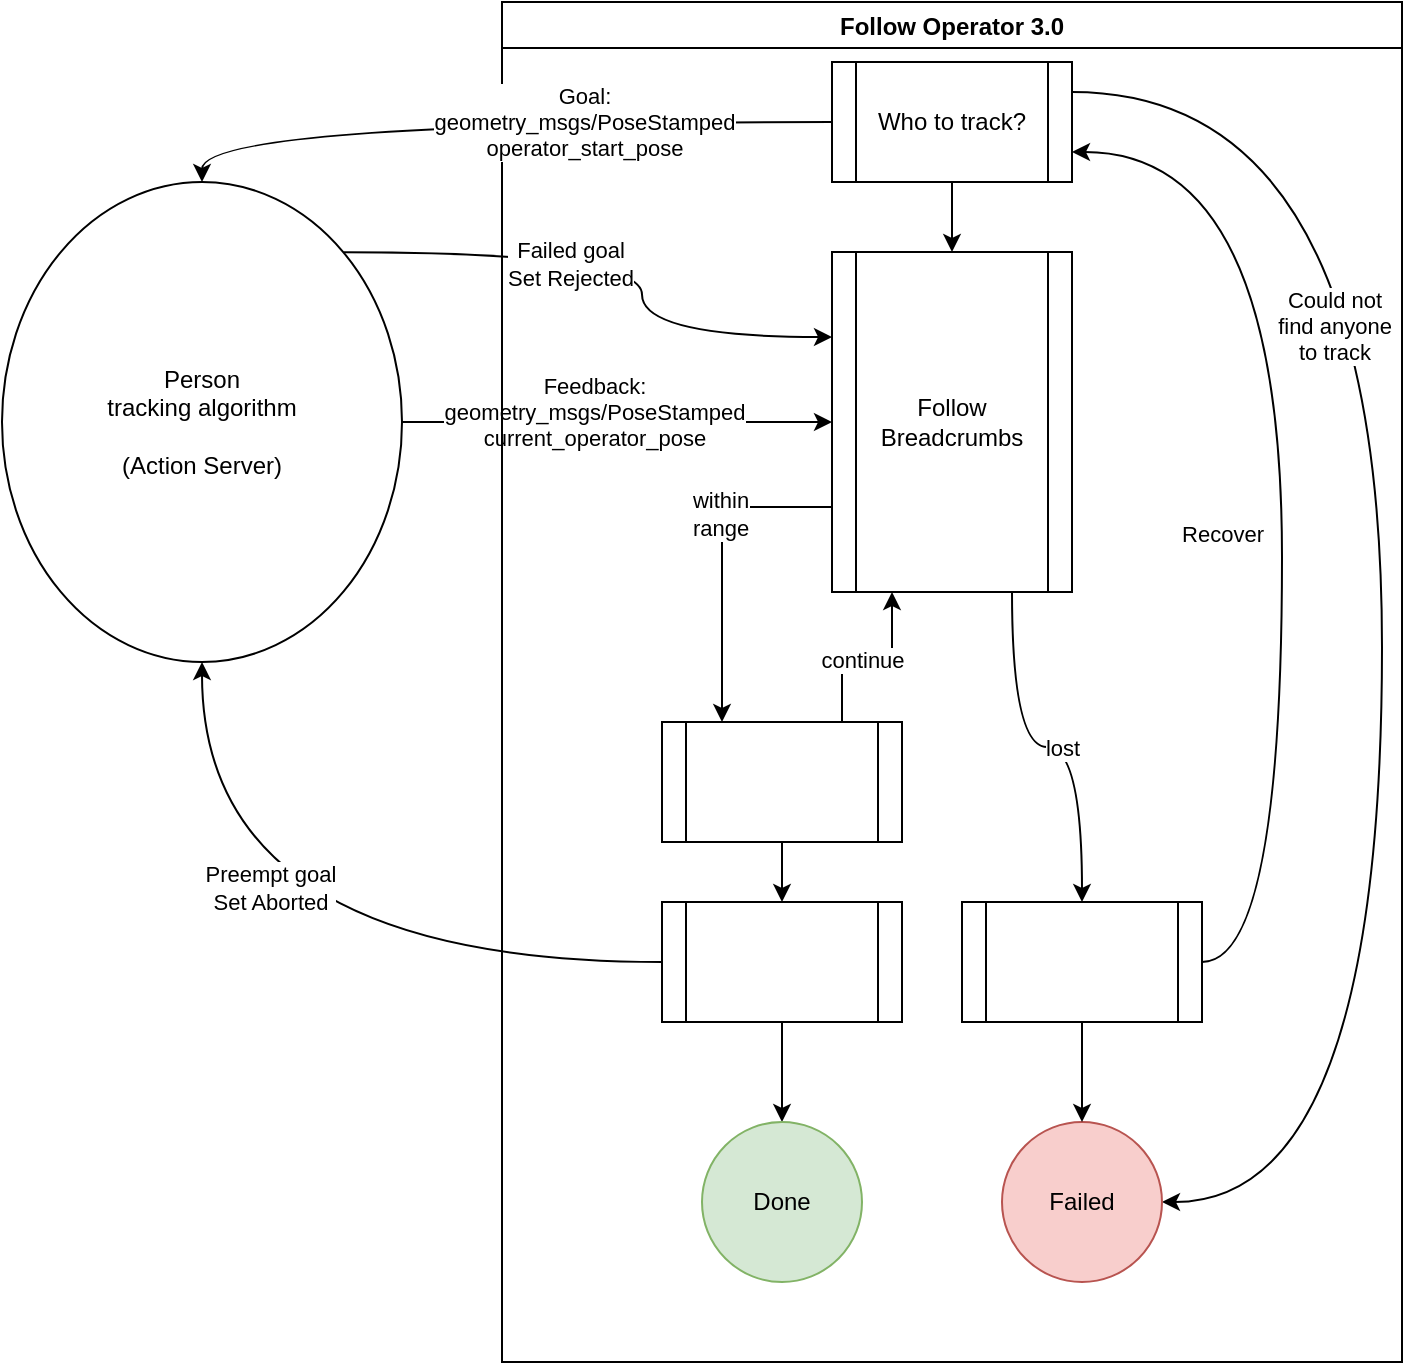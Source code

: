 <mxfile version="16.6.4" type="device"><diagram id="E8li6YqOU0OpZDKQJUov" name="Page-1"><mxGraphModel dx="931" dy="555" grid="1" gridSize="10" guides="1" tooltips="1" connect="1" arrows="1" fold="1" page="1" pageScale="1" pageWidth="850" pageHeight="1100" math="0" shadow="0"><root><mxCell id="0"/><mxCell id="1" parent="0"/><mxCell id="k1kBrWboP6i3bYOVSXGd-8" style="edgeStyle=orthogonalEdgeStyle;orthogonalLoop=1;jettySize=auto;html=1;exitX=1;exitY=0.5;exitDx=0;exitDy=0;rounded=0;" edge="1" parent="1" source="k1kBrWboP6i3bYOVSXGd-1" target="k1kBrWboP6i3bYOVSXGd-7"><mxGeometry relative="1" as="geometry"/></mxCell><mxCell id="k1kBrWboP6i3bYOVSXGd-9" value="Feedback:&lt;br&gt;geometry_msgs/PoseStamped&lt;br&gt;current_operator_pose" style="edgeLabel;html=1;align=center;verticalAlign=middle;resizable=0;points=[];" vertex="1" connectable="0" parent="k1kBrWboP6i3bYOVSXGd-8"><mxGeometry x="-0.183" y="1" relative="1" as="geometry"><mxPoint x="8" y="-4" as="offset"/></mxGeometry></mxCell><mxCell id="k1kBrWboP6i3bYOVSXGd-34" style="edgeStyle=orthogonalEdgeStyle;curved=1;orthogonalLoop=1;jettySize=auto;html=1;exitX=1;exitY=0;exitDx=0;exitDy=0;entryX=0;entryY=0.25;entryDx=0;entryDy=0;" edge="1" parent="1" source="k1kBrWboP6i3bYOVSXGd-1" target="k1kBrWboP6i3bYOVSXGd-7"><mxGeometry relative="1" as="geometry"><Array as="points"><mxPoint x="360" y="255"/><mxPoint x="360" y="297"/></Array></mxGeometry></mxCell><mxCell id="k1kBrWboP6i3bYOVSXGd-35" value="Failed goal&lt;br&gt;Set Rejected" style="edgeLabel;html=1;align=center;verticalAlign=middle;resizable=0;points=[];" vertex="1" connectable="0" parent="k1kBrWboP6i3bYOVSXGd-34"><mxGeometry x="-0.213" y="-6" relative="1" as="geometry"><mxPoint as="offset"/></mxGeometry></mxCell><mxCell id="k1kBrWboP6i3bYOVSXGd-1" value="Person&lt;br&gt;tracking algorithm&lt;br&gt;&lt;br&gt;(Action Server)" style="ellipse;whiteSpace=wrap;html=1;" vertex="1" parent="1"><mxGeometry x="40" y="220" width="200" height="240" as="geometry"/></mxCell><mxCell id="k1kBrWboP6i3bYOVSXGd-2" value="Follow Operator 3.0" style="swimlane;" vertex="1" parent="1"><mxGeometry x="290" y="130" width="450" height="680" as="geometry"/></mxCell><mxCell id="k1kBrWboP6i3bYOVSXGd-10" style="edgeStyle=orthogonalEdgeStyle;rounded=0;orthogonalLoop=1;jettySize=auto;html=1;exitX=0.5;exitY=1;exitDx=0;exitDy=0;" edge="1" parent="k1kBrWboP6i3bYOVSXGd-2" source="k1kBrWboP6i3bYOVSXGd-3" target="k1kBrWboP6i3bYOVSXGd-7"><mxGeometry relative="1" as="geometry"/></mxCell><mxCell id="k1kBrWboP6i3bYOVSXGd-30" style="edgeStyle=orthogonalEdgeStyle;curved=1;orthogonalLoop=1;jettySize=auto;html=1;exitX=1;exitY=0.25;exitDx=0;exitDy=0;entryX=1;entryY=0.5;entryDx=0;entryDy=0;" edge="1" parent="k1kBrWboP6i3bYOVSXGd-2" source="k1kBrWboP6i3bYOVSXGd-3" target="k1kBrWboP6i3bYOVSXGd-20"><mxGeometry relative="1" as="geometry"><Array as="points"><mxPoint x="440" y="45"/><mxPoint x="440" y="600"/></Array></mxGeometry></mxCell><mxCell id="k1kBrWboP6i3bYOVSXGd-31" value="Could not&lt;br&gt;find anyone&lt;br&gt;to track" style="edgeLabel;html=1;align=center;verticalAlign=middle;resizable=0;points=[];" vertex="1" connectable="0" parent="k1kBrWboP6i3bYOVSXGd-30"><mxGeometry x="-0.336" y="-24" relative="1" as="geometry"><mxPoint as="offset"/></mxGeometry></mxCell><mxCell id="k1kBrWboP6i3bYOVSXGd-3" value="Who to track?" style="shape=process;whiteSpace=wrap;html=1;backgroundOutline=1;" vertex="1" parent="k1kBrWboP6i3bYOVSXGd-2"><mxGeometry x="165" y="30" width="120" height="60" as="geometry"/></mxCell><mxCell id="k1kBrWboP6i3bYOVSXGd-13" style="edgeStyle=orthogonalEdgeStyle;rounded=0;orthogonalLoop=1;jettySize=auto;html=1;exitX=0;exitY=0.75;exitDx=0;exitDy=0;entryX=0.25;entryY=0;entryDx=0;entryDy=0;" edge="1" parent="k1kBrWboP6i3bYOVSXGd-2" source="k1kBrWboP6i3bYOVSXGd-7" target="k1kBrWboP6i3bYOVSXGd-11"><mxGeometry relative="1" as="geometry"/></mxCell><mxCell id="k1kBrWboP6i3bYOVSXGd-15" value="within&lt;br&gt;range" style="edgeLabel;html=1;align=center;verticalAlign=middle;resizable=0;points=[];" vertex="1" connectable="0" parent="k1kBrWboP6i3bYOVSXGd-13"><mxGeometry x="-0.28" y="-1" relative="1" as="geometry"><mxPoint as="offset"/></mxGeometry></mxCell><mxCell id="k1kBrWboP6i3bYOVSXGd-26" style="edgeStyle=orthogonalEdgeStyle;curved=1;orthogonalLoop=1;jettySize=auto;html=1;exitX=0.75;exitY=1;exitDx=0;exitDy=0;entryX=0.5;entryY=0;entryDx=0;entryDy=0;" edge="1" parent="k1kBrWboP6i3bYOVSXGd-2" source="k1kBrWboP6i3bYOVSXGd-7" target="k1kBrWboP6i3bYOVSXGd-24"><mxGeometry relative="1" as="geometry"/></mxCell><mxCell id="k1kBrWboP6i3bYOVSXGd-27" value="lost" style="edgeLabel;html=1;align=center;verticalAlign=middle;resizable=0;points=[];" vertex="1" connectable="0" parent="k1kBrWboP6i3bYOVSXGd-26"><mxGeometry x="0.072" relative="1" as="geometry"><mxPoint as="offset"/></mxGeometry></mxCell><mxCell id="k1kBrWboP6i3bYOVSXGd-7" value="Follow Breadcrumbs" style="shape=process;whiteSpace=wrap;html=1;backgroundOutline=1;labelBackgroundColor=default;" vertex="1" parent="k1kBrWboP6i3bYOVSXGd-2"><mxGeometry x="165" y="125" width="120" height="170" as="geometry"/></mxCell><mxCell id="k1kBrWboP6i3bYOVSXGd-14" style="edgeStyle=orthogonalEdgeStyle;rounded=0;orthogonalLoop=1;jettySize=auto;html=1;exitX=0.75;exitY=0;exitDx=0;exitDy=0;entryX=0.25;entryY=1;entryDx=0;entryDy=0;" edge="1" parent="k1kBrWboP6i3bYOVSXGd-2" source="k1kBrWboP6i3bYOVSXGd-11" target="k1kBrWboP6i3bYOVSXGd-7"><mxGeometry relative="1" as="geometry"/></mxCell><mxCell id="k1kBrWboP6i3bYOVSXGd-16" value="continue" style="edgeLabel;html=1;align=center;verticalAlign=middle;resizable=0;points=[];" vertex="1" connectable="0" parent="k1kBrWboP6i3bYOVSXGd-14"><mxGeometry x="0.342" y="-1" relative="1" as="geometry"><mxPoint x="-16" y="4" as="offset"/></mxGeometry></mxCell><mxCell id="k1kBrWboP6i3bYOVSXGd-18" style="edgeStyle=orthogonalEdgeStyle;rounded=0;orthogonalLoop=1;jettySize=auto;html=1;exitX=0.5;exitY=1;exitDx=0;exitDy=0;entryX=0.5;entryY=0;entryDx=0;entryDy=0;" edge="1" parent="k1kBrWboP6i3bYOVSXGd-2" source="k1kBrWboP6i3bYOVSXGd-11" target="k1kBrWboP6i3bYOVSXGd-17"><mxGeometry relative="1" as="geometry"/></mxCell><mxCell id="k1kBrWboP6i3bYOVSXGd-11" value="" style="shape=process;whiteSpace=wrap;html=1;backgroundOutline=1;labelBackgroundColor=default;" vertex="1" parent="k1kBrWboP6i3bYOVSXGd-2"><mxGeometry x="80" y="360" width="120" height="60" as="geometry"/></mxCell><mxCell id="k1kBrWboP6i3bYOVSXGd-21" style="edgeStyle=orthogonalEdgeStyle;rounded=0;orthogonalLoop=1;jettySize=auto;html=1;exitX=0.5;exitY=1;exitDx=0;exitDy=0;entryX=0.5;entryY=0;entryDx=0;entryDy=0;" edge="1" parent="k1kBrWboP6i3bYOVSXGd-2" source="k1kBrWboP6i3bYOVSXGd-17" target="k1kBrWboP6i3bYOVSXGd-19"><mxGeometry relative="1" as="geometry"/></mxCell><mxCell id="k1kBrWboP6i3bYOVSXGd-17" value="" style="shape=process;whiteSpace=wrap;html=1;backgroundOutline=1;labelBackgroundColor=default;" vertex="1" parent="k1kBrWboP6i3bYOVSXGd-2"><mxGeometry x="80" y="450" width="120" height="60" as="geometry"/></mxCell><mxCell id="k1kBrWboP6i3bYOVSXGd-20" value="Failed" style="ellipse;whiteSpace=wrap;html=1;aspect=fixed;labelBackgroundColor=none;fillColor=#f8cecc;strokeColor=#b85450;" vertex="1" parent="k1kBrWboP6i3bYOVSXGd-2"><mxGeometry x="250" y="560" width="80" height="80" as="geometry"/></mxCell><mxCell id="k1kBrWboP6i3bYOVSXGd-19" value="Done" style="ellipse;whiteSpace=wrap;html=1;aspect=fixed;labelBackgroundColor=none;fillColor=#d5e8d4;strokeColor=#82b366;" vertex="1" parent="k1kBrWboP6i3bYOVSXGd-2"><mxGeometry x="100" y="560" width="80" height="80" as="geometry"/></mxCell><mxCell id="k1kBrWboP6i3bYOVSXGd-25" value="" style="edgeStyle=orthogonalEdgeStyle;curved=1;orthogonalLoop=1;jettySize=auto;html=1;" edge="1" parent="k1kBrWboP6i3bYOVSXGd-2" source="k1kBrWboP6i3bYOVSXGd-24" target="k1kBrWboP6i3bYOVSXGd-20"><mxGeometry relative="1" as="geometry"/></mxCell><mxCell id="k1kBrWboP6i3bYOVSXGd-28" style="edgeStyle=orthogonalEdgeStyle;curved=1;orthogonalLoop=1;jettySize=auto;html=1;exitX=1;exitY=0.5;exitDx=0;exitDy=0;entryX=1;entryY=0.75;entryDx=0;entryDy=0;" edge="1" parent="k1kBrWboP6i3bYOVSXGd-2" source="k1kBrWboP6i3bYOVSXGd-24" target="k1kBrWboP6i3bYOVSXGd-3"><mxGeometry relative="1" as="geometry"><Array as="points"><mxPoint x="390" y="480"/><mxPoint x="390" y="75"/></Array></mxGeometry></mxCell><mxCell id="k1kBrWboP6i3bYOVSXGd-29" value="Recover" style="edgeLabel;html=1;align=center;verticalAlign=middle;resizable=0;points=[];" vertex="1" connectable="0" parent="k1kBrWboP6i3bYOVSXGd-28"><mxGeometry x="-0.011" y="1" relative="1" as="geometry"><mxPoint x="-29" y="18" as="offset"/></mxGeometry></mxCell><mxCell id="k1kBrWboP6i3bYOVSXGd-24" value="" style="shape=process;whiteSpace=wrap;html=1;backgroundOutline=1;labelBackgroundColor=default;" vertex="1" parent="k1kBrWboP6i3bYOVSXGd-2"><mxGeometry x="230" y="450" width="120" height="60" as="geometry"/></mxCell><mxCell id="k1kBrWboP6i3bYOVSXGd-4" style="edgeStyle=orthogonalEdgeStyle;orthogonalLoop=1;jettySize=auto;html=1;entryX=0.5;entryY=0;entryDx=0;entryDy=0;curved=1;exitX=0;exitY=0.5;exitDx=0;exitDy=0;" edge="1" parent="1" source="k1kBrWboP6i3bYOVSXGd-3" target="k1kBrWboP6i3bYOVSXGd-1"><mxGeometry relative="1" as="geometry"><mxPoint x="460" y="190" as="sourcePoint"/><Array as="points"><mxPoint x="140" y="190"/></Array></mxGeometry></mxCell><mxCell id="k1kBrWboP6i3bYOVSXGd-6" value="Goal:&lt;br&gt;geometry_msgs/PoseStamped&lt;br&gt;operator_start_pose" style="edgeLabel;html=1;align=center;verticalAlign=middle;resizable=0;points=[];labelBackgroundColor=default;" vertex="1" connectable="0" parent="k1kBrWboP6i3bYOVSXGd-4"><mxGeometry x="-0.328" y="3" relative="1" as="geometry"><mxPoint x="-8" y="-3" as="offset"/></mxGeometry></mxCell><mxCell id="k1kBrWboP6i3bYOVSXGd-22" style="edgeStyle=orthogonalEdgeStyle;orthogonalLoop=1;jettySize=auto;html=1;exitX=0;exitY=0.5;exitDx=0;exitDy=0;entryX=0.5;entryY=1;entryDx=0;entryDy=0;curved=1;" edge="1" parent="1" source="k1kBrWboP6i3bYOVSXGd-17" target="k1kBrWboP6i3bYOVSXGd-1"><mxGeometry relative="1" as="geometry"/></mxCell><mxCell id="k1kBrWboP6i3bYOVSXGd-23" value="Preempt goal&lt;br&gt;Set Aborted" style="edgeLabel;html=1;align=center;verticalAlign=middle;resizable=0;points=[];" vertex="1" connectable="0" parent="k1kBrWboP6i3bYOVSXGd-22"><mxGeometry x="0.035" y="-37" relative="1" as="geometry"><mxPoint as="offset"/></mxGeometry></mxCell></root></mxGraphModel></diagram></mxfile>